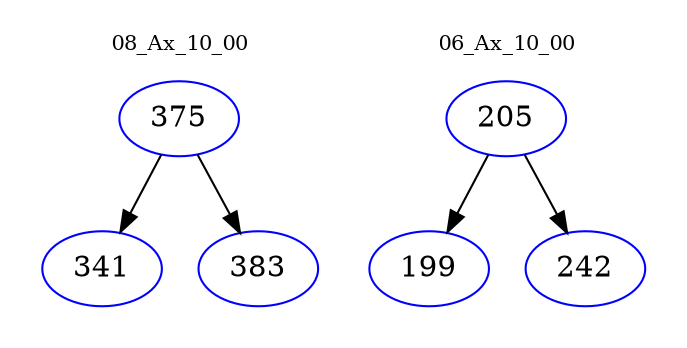 digraph{
subgraph cluster_0 {
color = white
label = "08_Ax_10_00";
fontsize=10;
T0_375 [label="375", color="blue"]
T0_375 -> T0_341 [color="black"]
T0_341 [label="341", color="blue"]
T0_375 -> T0_383 [color="black"]
T0_383 [label="383", color="blue"]
}
subgraph cluster_1 {
color = white
label = "06_Ax_10_00";
fontsize=10;
T1_205 [label="205", color="blue"]
T1_205 -> T1_199 [color="black"]
T1_199 [label="199", color="blue"]
T1_205 -> T1_242 [color="black"]
T1_242 [label="242", color="blue"]
}
}
